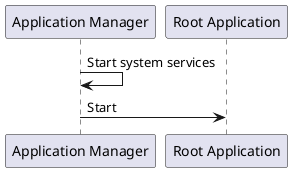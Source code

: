 @startuml
participant "Application Manager" as appmgr
participant "Root Application" as root

appmgr -> appmgr: Start system services
appmgr -> root: Start
@enduml
